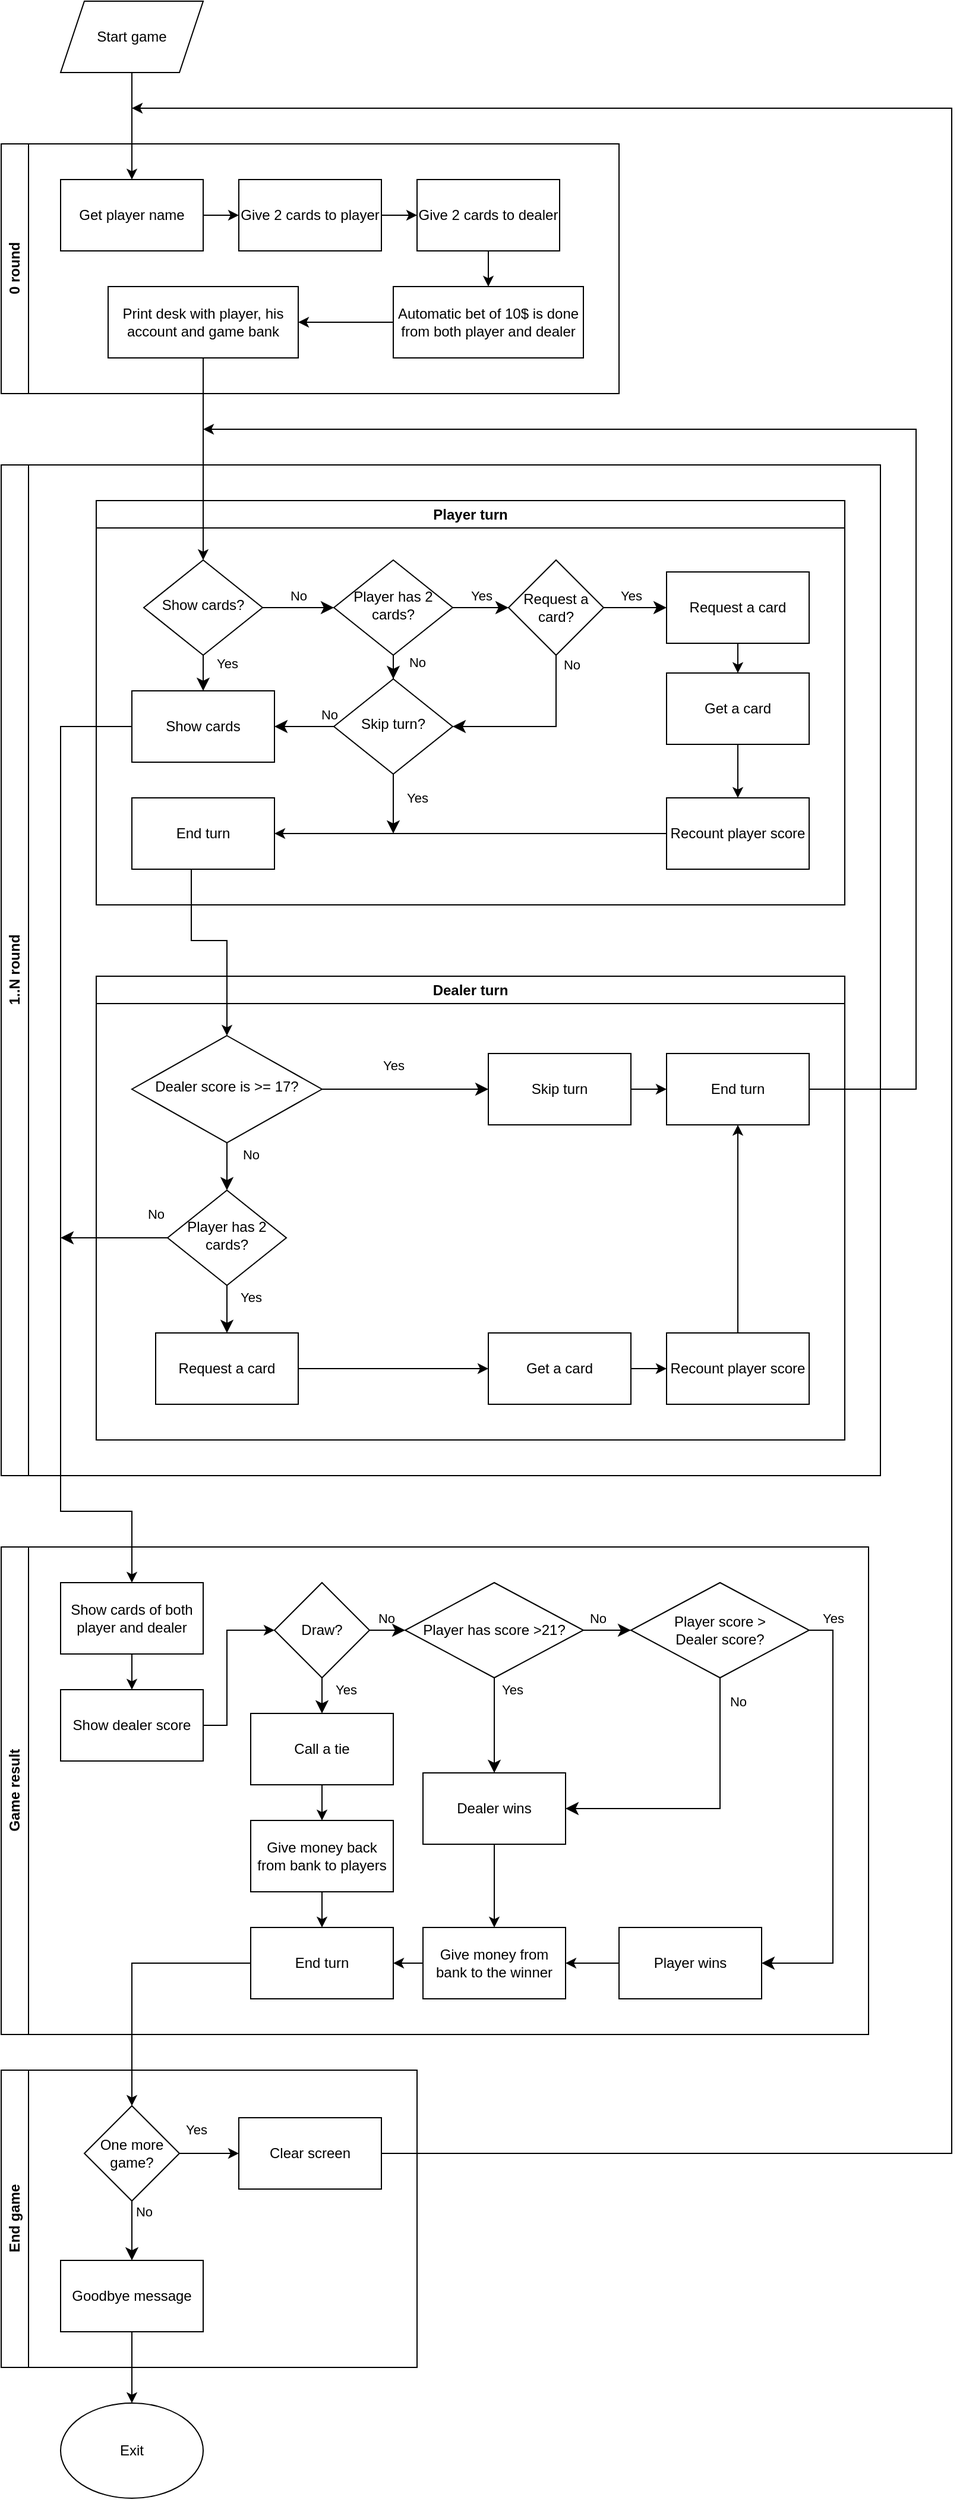 <mxfile version="21.7.5" type="device">
  <diagram id="C5RBs43oDa-KdzZeNtuy" name="Page-1">
    <mxGraphModel dx="1562" dy="909" grid="1" gridSize="10" guides="1" tooltips="1" connect="1" arrows="1" fold="1" page="1" pageScale="1" pageWidth="827" pageHeight="1169" math="0" shadow="0">
      <root>
        <mxCell id="WIyWlLk6GJQsqaUBKTNV-0" />
        <mxCell id="WIyWlLk6GJQsqaUBKTNV-1" parent="WIyWlLk6GJQsqaUBKTNV-0" />
        <mxCell id="ebOidqk7eM00ks_p__QI-0" value="Exit" style="ellipse;whiteSpace=wrap;html=1;" parent="WIyWlLk6GJQsqaUBKTNV-1" vertex="1">
          <mxGeometry x="80" y="2050" width="120" height="80" as="geometry" />
        </mxCell>
        <mxCell id="ebOidqk7eM00ks_p__QI-3" style="edgeStyle=orthogonalEdgeStyle;rounded=0;orthogonalLoop=1;jettySize=auto;html=1;" parent="WIyWlLk6GJQsqaUBKTNV-1" source="ebOidqk7eM00ks_p__QI-1" target="ebOidqk7eM00ks_p__QI-2" edge="1">
          <mxGeometry relative="1" as="geometry" />
        </mxCell>
        <mxCell id="ebOidqk7eM00ks_p__QI-1" value="Start game" style="shape=parallelogram;perimeter=parallelogramPerimeter;whiteSpace=wrap;html=1;fixedSize=1;" parent="WIyWlLk6GJQsqaUBKTNV-1" vertex="1">
          <mxGeometry x="80" y="30" width="120" height="60" as="geometry" />
        </mxCell>
        <mxCell id="ebOidqk7eM00ks_p__QI-15" value="0 round" style="swimlane;horizontal=0;whiteSpace=wrap;html=1;container=0;" parent="WIyWlLk6GJQsqaUBKTNV-1" vertex="1">
          <mxGeometry x="30" y="150" width="520" height="210" as="geometry">
            <mxRectangle x="150" y="100" width="40" height="70" as="alternateBounds" />
          </mxGeometry>
        </mxCell>
        <mxCell id="ebOidqk7eM00ks_p__QI-2" value="Get player&amp;nbsp;name" style="rounded=0;whiteSpace=wrap;html=1;container=0;" parent="ebOidqk7eM00ks_p__QI-15" vertex="1">
          <mxGeometry x="50" y="30" width="120" height="60" as="geometry" />
        </mxCell>
        <mxCell id="ebOidqk7eM00ks_p__QI-11" value="Give 2 cards to player" style="rounded=0;whiteSpace=wrap;html=1;container=0;" parent="ebOidqk7eM00ks_p__QI-15" vertex="1">
          <mxGeometry x="200" y="30" width="120" height="60" as="geometry" />
        </mxCell>
        <mxCell id="ebOidqk7eM00ks_p__QI-5" style="edgeStyle=orthogonalEdgeStyle;rounded=0;orthogonalLoop=1;jettySize=auto;html=1;" parent="ebOidqk7eM00ks_p__QI-15" source="ebOidqk7eM00ks_p__QI-2" target="ebOidqk7eM00ks_p__QI-11" edge="1">
          <mxGeometry relative="1" as="geometry">
            <mxPoint x="240" y="110" as="targetPoint" />
          </mxGeometry>
        </mxCell>
        <mxCell id="ebOidqk7eM00ks_p__QI-18" style="rounded=0;orthogonalLoop=1;jettySize=auto;html=1;edgeStyle=orthogonalEdgeStyle;" parent="ebOidqk7eM00ks_p__QI-15" source="ebOidqk7eM00ks_p__QI-13" target="ebOidqk7eM00ks_p__QI-17" edge="1">
          <mxGeometry relative="1" as="geometry" />
        </mxCell>
        <mxCell id="ebOidqk7eM00ks_p__QI-13" value="Give 2 cards to dealer" style="rounded=0;whiteSpace=wrap;html=1;container=0;" parent="ebOidqk7eM00ks_p__QI-15" vertex="1">
          <mxGeometry x="350" y="30" width="120" height="60" as="geometry" />
        </mxCell>
        <mxCell id="ebOidqk7eM00ks_p__QI-14" style="edgeStyle=orthogonalEdgeStyle;rounded=0;orthogonalLoop=1;jettySize=auto;html=1;" parent="ebOidqk7eM00ks_p__QI-15" source="ebOidqk7eM00ks_p__QI-11" target="ebOidqk7eM00ks_p__QI-13" edge="1">
          <mxGeometry relative="1" as="geometry" />
        </mxCell>
        <mxCell id="ebOidqk7eM00ks_p__QI-28" style="edgeStyle=orthogonalEdgeStyle;rounded=0;orthogonalLoop=1;jettySize=auto;html=1;" parent="ebOidqk7eM00ks_p__QI-15" source="ebOidqk7eM00ks_p__QI-17" target="ebOidqk7eM00ks_p__QI-8" edge="1">
          <mxGeometry relative="1" as="geometry" />
        </mxCell>
        <mxCell id="ebOidqk7eM00ks_p__QI-17" value="Automatic bet of 10$ is done from both player and dealer" style="rounded=0;whiteSpace=wrap;html=1;" parent="ebOidqk7eM00ks_p__QI-15" vertex="1">
          <mxGeometry x="330" y="120" width="160" height="60" as="geometry" />
        </mxCell>
        <mxCell id="ebOidqk7eM00ks_p__QI-8" value="Print desk with player, his account and game bank" style="rounded=0;whiteSpace=wrap;html=1;" parent="ebOidqk7eM00ks_p__QI-15" vertex="1">
          <mxGeometry x="90" y="120" width="160" height="60" as="geometry" />
        </mxCell>
        <mxCell id="ebOidqk7eM00ks_p__QI-19" value="1..N round" style="swimlane;horizontal=0;whiteSpace=wrap;html=1;container=0;swimlaneLine=1;connectable=1;" parent="WIyWlLk6GJQsqaUBKTNV-1" vertex="1">
          <mxGeometry x="30" y="420" width="740" height="850" as="geometry">
            <mxRectangle x="150" y="100" width="40" height="70" as="alternateBounds" />
          </mxGeometry>
        </mxCell>
        <mxCell id="ebOidqk7eM00ks_p__QI-23" style="edgeStyle=orthogonalEdgeStyle;rounded=0;orthogonalLoop=1;jettySize=auto;html=1;" parent="ebOidqk7eM00ks_p__QI-19" edge="1">
          <mxGeometry relative="1" as="geometry">
            <mxPoint x="430" y="110" as="targetPoint" />
          </mxGeometry>
        </mxCell>
        <mxCell id="ebOidqk7eM00ks_p__QI-25" style="edgeStyle=orthogonalEdgeStyle;rounded=0;orthogonalLoop=1;jettySize=auto;html=1;" parent="ebOidqk7eM00ks_p__QI-19" edge="1">
          <mxGeometry relative="1" as="geometry">
            <mxPoint x="330" y="50" as="sourcePoint" />
          </mxGeometry>
        </mxCell>
        <mxCell id="ebOidqk7eM00ks_p__QI-30" style="edgeStyle=orthogonalEdgeStyle;rounded=0;orthogonalLoop=1;jettySize=auto;html=1;" parent="ebOidqk7eM00ks_p__QI-19" edge="1">
          <mxGeometry relative="1" as="geometry">
            <mxPoint x="370" y="140" as="sourcePoint" />
          </mxGeometry>
        </mxCell>
        <mxCell id="ebOidqk7eM00ks_p__QI-31" value="Player turn" style="swimlane;whiteSpace=wrap;html=1;container=0;" parent="ebOidqk7eM00ks_p__QI-19" vertex="1">
          <mxGeometry x="80" y="30" width="630" height="340" as="geometry">
            <mxRectangle x="80" y="30" width="100" height="30" as="alternateBounds" />
          </mxGeometry>
        </mxCell>
        <mxCell id="WIyWlLk6GJQsqaUBKTNV-8" value="No" style="rounded=0;html=1;jettySize=auto;orthogonalLoop=1;fontSize=11;endArrow=classic;endFill=1;endSize=8;strokeWidth=1;shadow=0;labelBackgroundColor=none;edgeStyle=orthogonalEdgeStyle;" parent="ebOidqk7eM00ks_p__QI-31" source="WIyWlLk6GJQsqaUBKTNV-10" target="ebOidqk7eM00ks_p__QI-72" edge="1">
          <mxGeometry x="-0.84" y="-10" relative="1" as="geometry">
            <mxPoint as="offset" />
            <mxPoint x="-20" y="235" as="targetPoint" />
          </mxGeometry>
        </mxCell>
        <mxCell id="WIyWlLk6GJQsqaUBKTNV-10" value="Skip turn?" style="rhombus;whiteSpace=wrap;html=1;shadow=0;fontFamily=Helvetica;fontSize=12;align=center;strokeWidth=1;spacing=6;spacingTop=-4;" parent="ebOidqk7eM00ks_p__QI-31" vertex="1">
          <mxGeometry x="200" y="150" width="100" height="80" as="geometry" />
        </mxCell>
        <mxCell id="ebOidqk7eM00ks_p__QI-45" value="Show cards?" style="rhombus;whiteSpace=wrap;html=1;shadow=0;fontFamily=Helvetica;fontSize=12;align=center;strokeWidth=1;spacing=6;spacingTop=-4;" parent="ebOidqk7eM00ks_p__QI-31" vertex="1">
          <mxGeometry x="40" y="50" width="100" height="80" as="geometry" />
        </mxCell>
        <mxCell id="ebOidqk7eM00ks_p__QI-49" value="Player has 2 cards?" style="rhombus;whiteSpace=wrap;html=1;shadow=0;fontFamily=Helvetica;fontSize=12;align=center;strokeWidth=1;spacing=6;spacingTop=-4;" parent="ebOidqk7eM00ks_p__QI-31" vertex="1">
          <mxGeometry x="200" y="50" width="100" height="80" as="geometry" />
        </mxCell>
        <mxCell id="ebOidqk7eM00ks_p__QI-51" value="No" style="rounded=0;html=1;jettySize=auto;orthogonalLoop=1;fontSize=11;endArrow=classic;endFill=1;endSize=8;strokeWidth=1;shadow=0;labelBackgroundColor=none;edgeStyle=orthogonalEdgeStyle;" parent="ebOidqk7eM00ks_p__QI-31" source="ebOidqk7eM00ks_p__QI-49" target="WIyWlLk6GJQsqaUBKTNV-10" edge="1">
          <mxGeometry x="-0.8" y="20" relative="1" as="geometry">
            <mxPoint as="offset" />
            <mxPoint x="450" y="630" as="sourcePoint" />
            <mxPoint x="480" y="630" as="targetPoint" />
          </mxGeometry>
        </mxCell>
        <mxCell id="ebOidqk7eM00ks_p__QI-56" value="End turn" style="rounded=0;whiteSpace=wrap;html=1;" parent="ebOidqk7eM00ks_p__QI-31" vertex="1">
          <mxGeometry x="30" y="250" width="120" height="60" as="geometry" />
        </mxCell>
        <mxCell id="WIyWlLk6GJQsqaUBKTNV-9" value="Yes" style="edgeStyle=orthogonalEdgeStyle;rounded=0;html=1;jettySize=auto;orthogonalLoop=1;fontSize=11;endArrow=classic;endFill=1;endSize=8;strokeWidth=1;shadow=0;labelBackgroundColor=default;exitX=0.5;exitY=1;exitDx=0;exitDy=0;" parent="ebOidqk7eM00ks_p__QI-31" source="WIyWlLk6GJQsqaUBKTNV-10" edge="1">
          <mxGeometry x="-0.208" y="20" relative="1" as="geometry">
            <mxPoint as="offset" />
            <mxPoint x="250" y="280" as="targetPoint" />
          </mxGeometry>
        </mxCell>
        <mxCell id="ebOidqk7eM00ks_p__QI-66" style="edgeStyle=orthogonalEdgeStyle;rounded=0;orthogonalLoop=1;jettySize=auto;html=1;" parent="ebOidqk7eM00ks_p__QI-31" source="ebOidqk7eM00ks_p__QI-59" target="ebOidqk7eM00ks_p__QI-65" edge="1">
          <mxGeometry relative="1" as="geometry" />
        </mxCell>
        <mxCell id="ebOidqk7eM00ks_p__QI-59" value="Request a card" style="rounded=0;whiteSpace=wrap;html=1;" parent="ebOidqk7eM00ks_p__QI-31" vertex="1">
          <mxGeometry x="480" y="60" width="120" height="60" as="geometry" />
        </mxCell>
        <mxCell id="ebOidqk7eM00ks_p__QI-67" style="edgeStyle=orthogonalEdgeStyle;rounded=0;orthogonalLoop=1;jettySize=auto;html=1;" parent="ebOidqk7eM00ks_p__QI-31" source="ebOidqk7eM00ks_p__QI-65" target="ebOidqk7eM00ks_p__QI-64" edge="1">
          <mxGeometry relative="1" as="geometry" />
        </mxCell>
        <mxCell id="ebOidqk7eM00ks_p__QI-65" value="Get a card" style="rounded=0;whiteSpace=wrap;html=1;" parent="ebOidqk7eM00ks_p__QI-31" vertex="1">
          <mxGeometry x="480" y="145" width="120" height="60" as="geometry" />
        </mxCell>
        <mxCell id="ebOidqk7eM00ks_p__QI-64" value="Recount player score" style="rounded=0;whiteSpace=wrap;html=1;" parent="ebOidqk7eM00ks_p__QI-31" vertex="1">
          <mxGeometry x="480" y="250" width="120" height="60" as="geometry" />
        </mxCell>
        <mxCell id="ebOidqk7eM00ks_p__QI-57" style="edgeStyle=orthogonalEdgeStyle;rounded=0;orthogonalLoop=1;jettySize=auto;html=1;endArrow=classic;endFill=1;" parent="ebOidqk7eM00ks_p__QI-31" source="ebOidqk7eM00ks_p__QI-64" target="ebOidqk7eM00ks_p__QI-56" edge="1">
          <mxGeometry relative="1" as="geometry">
            <mxPoint x="770" y="280" as="targetPoint" />
          </mxGeometry>
        </mxCell>
        <mxCell id="ebOidqk7eM00ks_p__QI-47" value="No" style="rounded=0;html=1;jettySize=auto;orthogonalLoop=1;fontSize=11;endArrow=classic;endFill=1;endSize=8;strokeWidth=1;shadow=0;labelBackgroundColor=none;edgeStyle=orthogonalEdgeStyle;" parent="ebOidqk7eM00ks_p__QI-31" source="ebOidqk7eM00ks_p__QI-45" target="ebOidqk7eM00ks_p__QI-49" edge="1">
          <mxGeometry y="10" relative="1" as="geometry">
            <mxPoint as="offset" />
            <mxPoint x="140" y="100" as="sourcePoint" />
            <mxPoint x="80" y="680" as="targetPoint" />
          </mxGeometry>
        </mxCell>
        <mxCell id="ebOidqk7eM00ks_p__QI-70" value="Request a card?" style="rhombus;whiteSpace=wrap;html=1;" parent="ebOidqk7eM00ks_p__QI-31" vertex="1">
          <mxGeometry x="347" y="50" width="80" height="80" as="geometry" />
        </mxCell>
        <mxCell id="ebOidqk7eM00ks_p__QI-58" value="Yes" style="edgeStyle=orthogonalEdgeStyle;rounded=0;html=1;jettySize=auto;orthogonalLoop=1;fontSize=11;endArrow=classic;endFill=1;endSize=8;strokeWidth=1;shadow=0;labelBackgroundColor=none;entryX=0;entryY=0.5;entryDx=0;entryDy=0;" parent="ebOidqk7eM00ks_p__QI-31" source="ebOidqk7eM00ks_p__QI-49" target="ebOidqk7eM00ks_p__QI-70" edge="1">
          <mxGeometry y="10" relative="1" as="geometry">
            <mxPoint as="offset" />
            <mxPoint x="530" y="320" as="sourcePoint" />
            <mxPoint x="350" y="390" as="targetPoint" />
          </mxGeometry>
        </mxCell>
        <mxCell id="ebOidqk7eM00ks_p__QI-71" value="Yes" style="edgeStyle=orthogonalEdgeStyle;rounded=0;html=1;jettySize=auto;orthogonalLoop=1;fontSize=11;endArrow=classic;endFill=1;endSize=8;strokeWidth=1;shadow=0;labelBackgroundColor=none;" parent="ebOidqk7eM00ks_p__QI-31" source="ebOidqk7eM00ks_p__QI-70" target="ebOidqk7eM00ks_p__QI-59" edge="1">
          <mxGeometry x="-0.132" y="10" relative="1" as="geometry">
            <mxPoint as="offset" />
            <mxPoint x="337" y="220" as="sourcePoint" />
            <mxPoint x="397" y="140" as="targetPoint" />
          </mxGeometry>
        </mxCell>
        <mxCell id="ebOidqk7eM00ks_p__QI-72" value="Show cards" style="rounded=0;whiteSpace=wrap;html=1;" parent="ebOidqk7eM00ks_p__QI-31" vertex="1">
          <mxGeometry x="30" y="160" width="120" height="60" as="geometry" />
        </mxCell>
        <mxCell id="ebOidqk7eM00ks_p__QI-48" value="Yes" style="rounded=0;html=1;jettySize=auto;orthogonalLoop=1;fontSize=11;endArrow=classic;endFill=1;endSize=8;strokeWidth=1;shadow=0;labelBackgroundColor=none;edgeStyle=orthogonalEdgeStyle;" parent="ebOidqk7eM00ks_p__QI-31" source="ebOidqk7eM00ks_p__QI-45" target="ebOidqk7eM00ks_p__QI-72" edge="1">
          <mxGeometry x="-0.733" y="20" relative="1" as="geometry">
            <mxPoint as="offset" />
            <mxPoint x="-10" y="540" as="sourcePoint" />
            <mxPoint x="60" y="530" as="targetPoint" />
          </mxGeometry>
        </mxCell>
        <mxCell id="ebOidqk7eM00ks_p__QI-74" value="No" style="rounded=0;html=1;jettySize=auto;orthogonalLoop=1;fontSize=11;endArrow=classic;endFill=1;endSize=8;strokeWidth=1;shadow=0;labelBackgroundColor=none;edgeStyle=orthogonalEdgeStyle;entryX=1;entryY=0.5;entryDx=0;entryDy=0;exitX=0.5;exitY=1;exitDx=0;exitDy=0;" parent="ebOidqk7eM00ks_p__QI-31" source="ebOidqk7eM00ks_p__QI-70" target="WIyWlLk6GJQsqaUBKTNV-10" edge="1">
          <mxGeometry x="-0.896" y="13" relative="1" as="geometry">
            <mxPoint as="offset" />
            <mxPoint x="260" y="140" as="sourcePoint" />
            <mxPoint x="260" y="205" as="targetPoint" />
          </mxGeometry>
        </mxCell>
        <mxCell id="ebOidqk7eM00ks_p__QI-33" value="Dealer turn" style="swimlane;whiteSpace=wrap;html=1;container=0;" parent="ebOidqk7eM00ks_p__QI-19" vertex="1">
          <mxGeometry x="80" y="430" width="630" height="390" as="geometry">
            <mxRectangle x="80" y="410" width="100" height="30" as="alternateBounds" />
          </mxGeometry>
        </mxCell>
        <mxCell id="ebOidqk7eM00ks_p__QI-34" value="No" style="rounded=0;html=1;jettySize=auto;orthogonalLoop=1;fontSize=11;endArrow=classic;endFill=1;endSize=8;strokeWidth=1;shadow=0;labelBackgroundColor=none;edgeStyle=orthogonalEdgeStyle;" parent="ebOidqk7eM00ks_p__QI-33" source="ebOidqk7eM00ks_p__QI-35" target="eX4cUNvwnU4wcwtgO3sk-14" edge="1">
          <mxGeometry x="-0.5" y="20" relative="1" as="geometry">
            <mxPoint as="offset" />
            <mxPoint x="80" y="200" as="targetPoint" />
          </mxGeometry>
        </mxCell>
        <mxCell id="ebOidqk7eM00ks_p__QI-35" value="Dealer score is &amp;gt;= 17?" style="rhombus;whiteSpace=wrap;html=1;shadow=0;fontFamily=Helvetica;fontSize=12;align=center;strokeWidth=1;spacing=6;spacingTop=-4;" parent="ebOidqk7eM00ks_p__QI-33" vertex="1">
          <mxGeometry x="30" y="50" width="160" height="90" as="geometry" />
        </mxCell>
        <mxCell id="ebOidqk7eM00ks_p__QI-81" style="edgeStyle=orthogonalEdgeStyle;rounded=0;orthogonalLoop=1;jettySize=auto;html=1;" parent="ebOidqk7eM00ks_p__QI-33" source="ebOidqk7eM00ks_p__QI-78" target="ebOidqk7eM00ks_p__QI-82" edge="1">
          <mxGeometry relative="1" as="geometry" />
        </mxCell>
        <mxCell id="ebOidqk7eM00ks_p__QI-78" value="Request a card" style="rounded=0;whiteSpace=wrap;html=1;" parent="ebOidqk7eM00ks_p__QI-33" vertex="1">
          <mxGeometry x="50" y="300" width="120" height="60" as="geometry" />
        </mxCell>
        <mxCell id="ebOidqk7eM00ks_p__QI-79" style="edgeStyle=orthogonalEdgeStyle;rounded=0;orthogonalLoop=1;jettySize=auto;html=1;" parent="ebOidqk7eM00ks_p__QI-33" source="ebOidqk7eM00ks_p__QI-77" edge="1">
          <mxGeometry relative="1" as="geometry">
            <mxPoint x="90" y="-460" as="targetPoint" />
            <Array as="points">
              <mxPoint x="690" y="95" />
              <mxPoint x="690" y="-460" />
            </Array>
          </mxGeometry>
        </mxCell>
        <mxCell id="ebOidqk7eM00ks_p__QI-77" value="End turn" style="rounded=0;whiteSpace=wrap;html=1;" parent="ebOidqk7eM00ks_p__QI-33" vertex="1">
          <mxGeometry x="480" y="65" width="120" height="60" as="geometry" />
        </mxCell>
        <mxCell id="ebOidqk7eM00ks_p__QI-36" value="Yes" style="edgeStyle=orthogonalEdgeStyle;rounded=0;html=1;jettySize=auto;orthogonalLoop=1;fontSize=11;endArrow=classic;endFill=1;endSize=8;strokeWidth=1;shadow=0;labelBackgroundColor=none;" parent="ebOidqk7eM00ks_p__QI-33" source="ebOidqk7eM00ks_p__QI-35" target="MIcCLS9UHcvjyFF0eJE4-0" edge="1">
          <mxGeometry x="-0.149" y="20" relative="1" as="geometry">
            <mxPoint as="offset" />
            <mxPoint x="90" y="-330" as="sourcePoint" />
            <mxPoint x="190" y="160" as="targetPoint" />
          </mxGeometry>
        </mxCell>
        <mxCell id="ebOidqk7eM00ks_p__QI-84" style="edgeStyle=orthogonalEdgeStyle;rounded=0;orthogonalLoop=1;jettySize=auto;html=1;" parent="ebOidqk7eM00ks_p__QI-33" source="ebOidqk7eM00ks_p__QI-82" target="ebOidqk7eM00ks_p__QI-83" edge="1">
          <mxGeometry relative="1" as="geometry" />
        </mxCell>
        <mxCell id="ebOidqk7eM00ks_p__QI-82" value="Get a card" style="rounded=0;whiteSpace=wrap;html=1;" parent="ebOidqk7eM00ks_p__QI-33" vertex="1">
          <mxGeometry x="330" y="300" width="120" height="60" as="geometry" />
        </mxCell>
        <mxCell id="ebOidqk7eM00ks_p__QI-85" style="edgeStyle=orthogonalEdgeStyle;rounded=0;orthogonalLoop=1;jettySize=auto;html=1;" parent="ebOidqk7eM00ks_p__QI-33" source="ebOidqk7eM00ks_p__QI-83" target="ebOidqk7eM00ks_p__QI-77" edge="1">
          <mxGeometry relative="1" as="geometry" />
        </mxCell>
        <mxCell id="ebOidqk7eM00ks_p__QI-83" value="Recount player score" style="rounded=0;whiteSpace=wrap;html=1;" parent="ebOidqk7eM00ks_p__QI-33" vertex="1">
          <mxGeometry x="480" y="300" width="120" height="60" as="geometry" />
        </mxCell>
        <mxCell id="MIcCLS9UHcvjyFF0eJE4-2" style="edgeStyle=orthogonalEdgeStyle;rounded=0;orthogonalLoop=1;jettySize=auto;html=1;" parent="ebOidqk7eM00ks_p__QI-33" source="MIcCLS9UHcvjyFF0eJE4-0" target="ebOidqk7eM00ks_p__QI-77" edge="1">
          <mxGeometry relative="1" as="geometry" />
        </mxCell>
        <mxCell id="MIcCLS9UHcvjyFF0eJE4-0" value="Skip turn" style="rounded=0;whiteSpace=wrap;html=1;" parent="ebOidqk7eM00ks_p__QI-33" vertex="1">
          <mxGeometry x="330" y="65" width="120" height="60" as="geometry" />
        </mxCell>
        <mxCell id="eX4cUNvwnU4wcwtgO3sk-14" value="Player has 2 cards?" style="rhombus;whiteSpace=wrap;html=1;shadow=0;fontFamily=Helvetica;fontSize=12;align=center;strokeWidth=1;spacing=6;spacingTop=-4;" vertex="1" parent="ebOidqk7eM00ks_p__QI-33">
          <mxGeometry x="60" y="180" width="100" height="80" as="geometry" />
        </mxCell>
        <mxCell id="eX4cUNvwnU4wcwtgO3sk-15" value="No" style="rounded=0;html=1;jettySize=auto;orthogonalLoop=1;fontSize=11;endArrow=classic;endFill=1;endSize=8;strokeWidth=1;shadow=0;labelBackgroundColor=none;edgeStyle=orthogonalEdgeStyle;" edge="1" parent="ebOidqk7eM00ks_p__QI-33" source="eX4cUNvwnU4wcwtgO3sk-14">
          <mxGeometry x="-0.779" y="-20" relative="1" as="geometry">
            <mxPoint as="offset" />
            <mxPoint x="407" y="730" as="sourcePoint" />
            <mxPoint x="-30" y="220" as="targetPoint" />
          </mxGeometry>
        </mxCell>
        <mxCell id="eX4cUNvwnU4wcwtgO3sk-16" value="Yes" style="edgeStyle=orthogonalEdgeStyle;rounded=0;html=1;jettySize=auto;orthogonalLoop=1;fontSize=11;endArrow=classic;endFill=1;endSize=8;strokeWidth=1;shadow=0;labelBackgroundColor=none;" edge="1" parent="ebOidqk7eM00ks_p__QI-33" source="eX4cUNvwnU4wcwtgO3sk-14" target="ebOidqk7eM00ks_p__QI-78">
          <mxGeometry x="-0.5" y="20" relative="1" as="geometry">
            <mxPoint as="offset" />
            <mxPoint x="487" y="420" as="sourcePoint" />
            <mxPoint x="304" y="190" as="targetPoint" />
          </mxGeometry>
        </mxCell>
        <mxCell id="ebOidqk7eM00ks_p__QI-68" style="rounded=0;orthogonalLoop=1;jettySize=auto;html=1;entryX=0.5;entryY=0;entryDx=0;entryDy=0;edgeStyle=orthogonalEdgeStyle;" parent="ebOidqk7eM00ks_p__QI-19" source="ebOidqk7eM00ks_p__QI-56" target="ebOidqk7eM00ks_p__QI-35" edge="1">
          <mxGeometry relative="1" as="geometry">
            <mxPoint x="850" y="240" as="sourcePoint" />
            <Array as="points">
              <mxPoint x="160" y="400" />
              <mxPoint x="190" y="400" />
            </Array>
          </mxGeometry>
        </mxCell>
        <mxCell id="ebOidqk7eM00ks_p__QI-29" style="edgeStyle=orthogonalEdgeStyle;rounded=0;orthogonalLoop=1;jettySize=auto;html=1;exitX=0.5;exitY=1;exitDx=0;exitDy=0;endArrow=classic;endFill=1;" parent="WIyWlLk6GJQsqaUBKTNV-1" source="ebOidqk7eM00ks_p__QI-8" target="ebOidqk7eM00ks_p__QI-45" edge="1">
          <mxGeometry relative="1" as="geometry">
            <mxPoint x="160" y="450" as="targetPoint" />
          </mxGeometry>
        </mxCell>
        <mxCell id="ebOidqk7eM00ks_p__QI-38" value="Game result" style="swimlane;horizontal=0;whiteSpace=wrap;html=1;container=0;" parent="WIyWlLk6GJQsqaUBKTNV-1" vertex="1">
          <mxGeometry x="30" y="1330" width="730" height="410" as="geometry" />
        </mxCell>
        <mxCell id="ebOidqk7eM00ks_p__QI-41" value="Draw?" style="rhombus;whiteSpace=wrap;html=1;" parent="ebOidqk7eM00ks_p__QI-38" vertex="1">
          <mxGeometry x="230" y="30" width="80" height="80" as="geometry" />
        </mxCell>
        <mxCell id="ebOidqk7eM00ks_p__QI-60" value="Show cards of both player and dealer" style="rounded=0;whiteSpace=wrap;html=1;" parent="ebOidqk7eM00ks_p__QI-38" vertex="1">
          <mxGeometry x="50" y="30" width="120" height="60" as="geometry" />
        </mxCell>
        <mxCell id="ebOidqk7eM00ks_p__QI-63" style="edgeStyle=orthogonalEdgeStyle;rounded=0;orthogonalLoop=1;jettySize=auto;html=1;entryX=0;entryY=0.5;entryDx=0;entryDy=0;" parent="ebOidqk7eM00ks_p__QI-38" source="ebOidqk7eM00ks_p__QI-62" target="ebOidqk7eM00ks_p__QI-41" edge="1">
          <mxGeometry relative="1" as="geometry">
            <Array as="points">
              <mxPoint x="190" y="150" />
              <mxPoint x="190" y="70" />
            </Array>
          </mxGeometry>
        </mxCell>
        <mxCell id="ebOidqk7eM00ks_p__QI-62" value="Show dealer score" style="rounded=0;whiteSpace=wrap;html=1;" parent="ebOidqk7eM00ks_p__QI-38" vertex="1">
          <mxGeometry x="50" y="120" width="120" height="60" as="geometry" />
        </mxCell>
        <mxCell id="ebOidqk7eM00ks_p__QI-61" style="edgeStyle=orthogonalEdgeStyle;rounded=0;orthogonalLoop=1;jettySize=auto;html=1;" parent="ebOidqk7eM00ks_p__QI-38" source="ebOidqk7eM00ks_p__QI-60" target="ebOidqk7eM00ks_p__QI-62" edge="1">
          <mxGeometry relative="1" as="geometry" />
        </mxCell>
        <mxCell id="MIcCLS9UHcvjyFF0eJE4-3" value="Yes" style="edgeStyle=orthogonalEdgeStyle;rounded=0;html=1;jettySize=auto;orthogonalLoop=1;fontSize=11;endArrow=classic;endFill=1;endSize=8;strokeWidth=1;shadow=0;labelBackgroundColor=none;" parent="ebOidqk7eM00ks_p__QI-38" source="ebOidqk7eM00ks_p__QI-41" target="MIcCLS9UHcvjyFF0eJE4-5" edge="1">
          <mxGeometry x="0.2" y="20" relative="1" as="geometry">
            <mxPoint as="offset" />
            <mxPoint x="320" y="130" as="sourcePoint" />
            <mxPoint x="270" y="150" as="targetPoint" />
          </mxGeometry>
        </mxCell>
        <mxCell id="MIcCLS9UHcvjyFF0eJE4-7" style="edgeStyle=orthogonalEdgeStyle;rounded=0;orthogonalLoop=1;jettySize=auto;html=1;" parent="ebOidqk7eM00ks_p__QI-38" source="MIcCLS9UHcvjyFF0eJE4-5" target="MIcCLS9UHcvjyFF0eJE4-6" edge="1">
          <mxGeometry relative="1" as="geometry" />
        </mxCell>
        <mxCell id="MIcCLS9UHcvjyFF0eJE4-5" value="Call a tie" style="rounded=0;whiteSpace=wrap;html=1;" parent="ebOidqk7eM00ks_p__QI-38" vertex="1">
          <mxGeometry x="210" y="140" width="120" height="60" as="geometry" />
        </mxCell>
        <mxCell id="MIcCLS9UHcvjyFF0eJE4-9" style="edgeStyle=orthogonalEdgeStyle;rounded=0;orthogonalLoop=1;jettySize=auto;html=1;" parent="ebOidqk7eM00ks_p__QI-38" source="MIcCLS9UHcvjyFF0eJE4-6" target="MIcCLS9UHcvjyFF0eJE4-10" edge="1">
          <mxGeometry relative="1" as="geometry">
            <mxPoint x="270" y="450" as="targetPoint" />
          </mxGeometry>
        </mxCell>
        <mxCell id="MIcCLS9UHcvjyFF0eJE4-6" value="Give money back from bank to players" style="rounded=0;whiteSpace=wrap;html=1;" parent="ebOidqk7eM00ks_p__QI-38" vertex="1">
          <mxGeometry x="210" y="230" width="120" height="60" as="geometry" />
        </mxCell>
        <mxCell id="MIcCLS9UHcvjyFF0eJE4-10" value="End turn" style="rounded=0;whiteSpace=wrap;html=1;" parent="ebOidqk7eM00ks_p__QI-38" vertex="1">
          <mxGeometry x="210" y="320" width="120" height="60" as="geometry" />
        </mxCell>
        <mxCell id="MIcCLS9UHcvjyFF0eJE4-13" value="Dealer wins" style="rounded=0;whiteSpace=wrap;html=1;" parent="ebOidqk7eM00ks_p__QI-38" vertex="1">
          <mxGeometry x="355" y="190" width="120" height="60" as="geometry" />
        </mxCell>
        <mxCell id="MIcCLS9UHcvjyFF0eJE4-12" value="Player wins" style="rounded=0;whiteSpace=wrap;html=1;" parent="ebOidqk7eM00ks_p__QI-38" vertex="1">
          <mxGeometry x="520" y="320" width="120" height="60" as="geometry" />
        </mxCell>
        <mxCell id="MIcCLS9UHcvjyFF0eJE4-16" value="Player has score &amp;gt;21?" style="rhombus;whiteSpace=wrap;html=1;" parent="ebOidqk7eM00ks_p__QI-38" vertex="1">
          <mxGeometry x="340" y="30" width="150" height="80" as="geometry" />
        </mxCell>
        <mxCell id="MIcCLS9UHcvjyFF0eJE4-17" value="Yes" style="edgeStyle=orthogonalEdgeStyle;rounded=0;html=1;jettySize=auto;orthogonalLoop=1;fontSize=11;endArrow=classic;endFill=1;endSize=8;strokeWidth=1;shadow=0;labelBackgroundColor=none;" parent="ebOidqk7eM00ks_p__QI-38" source="MIcCLS9UHcvjyFF0eJE4-16" target="MIcCLS9UHcvjyFF0eJE4-13" edge="1">
          <mxGeometry x="-0.75" y="15" relative="1" as="geometry">
            <mxPoint as="offset" />
            <mxPoint x="500" y="130" as="sourcePoint" />
            <mxPoint x="450" y="140" as="targetPoint" />
          </mxGeometry>
        </mxCell>
        <mxCell id="MIcCLS9UHcvjyFF0eJE4-18" value="No" style="rounded=0;html=1;jettySize=auto;orthogonalLoop=1;fontSize=11;endArrow=classic;endFill=1;endSize=8;strokeWidth=1;shadow=0;labelBackgroundColor=none;edgeStyle=orthogonalEdgeStyle;" parent="ebOidqk7eM00ks_p__QI-38" source="MIcCLS9UHcvjyFF0eJE4-16" target="MIcCLS9UHcvjyFF0eJE4-19" edge="1">
          <mxGeometry x="-0.433" y="10" relative="1" as="geometry">
            <mxPoint as="offset" />
            <mxPoint x="570" y="70" as="targetPoint" />
            <mxPoint x="540" y="-400" as="sourcePoint" />
          </mxGeometry>
        </mxCell>
        <mxCell id="MIcCLS9UHcvjyFF0eJE4-4" value="No" style="rounded=0;html=1;jettySize=auto;orthogonalLoop=1;fontSize=11;endArrow=classic;endFill=1;endSize=8;strokeWidth=1;shadow=0;labelBackgroundColor=none;edgeStyle=orthogonalEdgeStyle;" parent="ebOidqk7eM00ks_p__QI-38" source="ebOidqk7eM00ks_p__QI-41" target="MIcCLS9UHcvjyFF0eJE4-16" edge="1">
          <mxGeometry x="-0.433" y="10" relative="1" as="geometry">
            <mxPoint as="offset" />
            <mxPoint x="390" y="70" as="targetPoint" />
            <mxPoint x="360" y="-400" as="sourcePoint" />
          </mxGeometry>
        </mxCell>
        <mxCell id="MIcCLS9UHcvjyFF0eJE4-19" value="Player score &amp;gt;&lt;br&gt;Dealer score?" style="rhombus;whiteSpace=wrap;html=1;" parent="ebOidqk7eM00ks_p__QI-38" vertex="1">
          <mxGeometry x="530" y="30" width="150" height="80" as="geometry" />
        </mxCell>
        <mxCell id="MIcCLS9UHcvjyFF0eJE4-20" value="Yes" style="edgeStyle=orthogonalEdgeStyle;rounded=0;html=1;jettySize=auto;orthogonalLoop=1;fontSize=11;endArrow=classic;endFill=1;endSize=8;strokeWidth=1;shadow=0;labelBackgroundColor=none;exitX=1;exitY=0.5;exitDx=0;exitDy=0;entryX=1;entryY=0.5;entryDx=0;entryDy=0;" parent="ebOidqk7eM00ks_p__QI-38" source="MIcCLS9UHcvjyFF0eJE4-19" target="MIcCLS9UHcvjyFF0eJE4-12" edge="1">
          <mxGeometry x="-0.889" y="-10" relative="1" as="geometry">
            <mxPoint x="10" y="-10" as="offset" />
            <mxPoint x="750" y="120" as="sourcePoint" />
            <mxPoint x="665" y="180" as="targetPoint" />
          </mxGeometry>
        </mxCell>
        <mxCell id="MIcCLS9UHcvjyFF0eJE4-21" value="No" style="rounded=0;html=1;jettySize=auto;orthogonalLoop=1;fontSize=11;endArrow=classic;endFill=1;endSize=8;strokeWidth=1;shadow=0;labelBackgroundColor=none;edgeStyle=orthogonalEdgeStyle;exitX=0.5;exitY=1;exitDx=0;exitDy=0;entryX=1;entryY=0.5;entryDx=0;entryDy=0;" parent="ebOidqk7eM00ks_p__QI-38" source="MIcCLS9UHcvjyFF0eJE4-19" target="MIcCLS9UHcvjyFF0eJE4-13" edge="1">
          <mxGeometry x="-0.833" y="15" relative="1" as="geometry">
            <mxPoint as="offset" />
            <mxPoint x="820" y="60" as="targetPoint" />
            <mxPoint x="790" y="-410" as="sourcePoint" />
          </mxGeometry>
        </mxCell>
        <mxCell id="MIcCLS9UHcvjyFF0eJE4-23" style="edgeStyle=orthogonalEdgeStyle;rounded=0;orthogonalLoop=1;jettySize=auto;html=1;" parent="ebOidqk7eM00ks_p__QI-38" source="MIcCLS9UHcvjyFF0eJE4-22" target="MIcCLS9UHcvjyFF0eJE4-10" edge="1">
          <mxGeometry relative="1" as="geometry" />
        </mxCell>
        <mxCell id="MIcCLS9UHcvjyFF0eJE4-22" value="Give money from bank to the winner" style="rounded=0;whiteSpace=wrap;html=1;" parent="ebOidqk7eM00ks_p__QI-38" vertex="1">
          <mxGeometry x="355" y="320" width="120" height="60" as="geometry" />
        </mxCell>
        <mxCell id="MIcCLS9UHcvjyFF0eJE4-14" style="edgeStyle=orthogonalEdgeStyle;rounded=0;orthogonalLoop=1;jettySize=auto;html=1;" parent="ebOidqk7eM00ks_p__QI-38" source="MIcCLS9UHcvjyFF0eJE4-13" target="MIcCLS9UHcvjyFF0eJE4-22" edge="1">
          <mxGeometry relative="1" as="geometry">
            <mxPoint x="415" y="350" as="targetPoint" />
          </mxGeometry>
        </mxCell>
        <mxCell id="MIcCLS9UHcvjyFF0eJE4-15" style="edgeStyle=orthogonalEdgeStyle;rounded=0;orthogonalLoop=1;jettySize=auto;html=1;" parent="ebOidqk7eM00ks_p__QI-38" source="MIcCLS9UHcvjyFF0eJE4-12" target="MIcCLS9UHcvjyFF0eJE4-22" edge="1">
          <mxGeometry relative="1" as="geometry" />
        </mxCell>
        <mxCell id="ebOidqk7eM00ks_p__QI-73" style="rounded=0;orthogonalLoop=1;jettySize=auto;html=1;exitX=0;exitY=0.5;exitDx=0;exitDy=0;edgeStyle=orthogonalEdgeStyle;entryX=0.5;entryY=0;entryDx=0;entryDy=0;" parent="WIyWlLk6GJQsqaUBKTNV-1" source="ebOidqk7eM00ks_p__QI-72" target="ebOidqk7eM00ks_p__QI-60" edge="1">
          <mxGeometry relative="1" as="geometry">
            <mxPoint x="140" y="645" as="sourcePoint" />
            <mxPoint x="160" y="1555" as="targetPoint" />
            <Array as="points">
              <mxPoint x="80" y="640" />
              <mxPoint x="80" y="1300" />
              <mxPoint x="140" y="1300" />
            </Array>
          </mxGeometry>
        </mxCell>
        <mxCell id="MIcCLS9UHcvjyFF0eJE4-8" value="End game" style="swimlane;horizontal=0;whiteSpace=wrap;html=1;container=0;" parent="WIyWlLk6GJQsqaUBKTNV-1" vertex="1">
          <mxGeometry x="30" y="1770" width="350" height="250" as="geometry" />
        </mxCell>
        <mxCell id="eX4cUNvwnU4wcwtgO3sk-8" style="edgeStyle=orthogonalEdgeStyle;rounded=0;orthogonalLoop=1;jettySize=auto;html=1;" edge="1" parent="MIcCLS9UHcvjyFF0eJE4-8" source="eX4cUNvwnU4wcwtgO3sk-0" target="eX4cUNvwnU4wcwtgO3sk-7">
          <mxGeometry relative="1" as="geometry" />
        </mxCell>
        <mxCell id="eX4cUNvwnU4wcwtgO3sk-10" value="Yes" style="edgeLabel;html=1;align=center;verticalAlign=middle;resizable=0;points=[];" vertex="1" connectable="0" parent="eX4cUNvwnU4wcwtgO3sk-8">
          <mxGeometry x="-0.432" y="-6" relative="1" as="geometry">
            <mxPoint y="-26" as="offset" />
          </mxGeometry>
        </mxCell>
        <mxCell id="eX4cUNvwnU4wcwtgO3sk-0" value="One more game?" style="rhombus;whiteSpace=wrap;html=1;" vertex="1" parent="MIcCLS9UHcvjyFF0eJE4-8">
          <mxGeometry x="70" y="30" width="80" height="80" as="geometry" />
        </mxCell>
        <mxCell id="eX4cUNvwnU4wcwtgO3sk-7" value="Clear screen" style="rounded=0;whiteSpace=wrap;html=1;" vertex="1" parent="MIcCLS9UHcvjyFF0eJE4-8">
          <mxGeometry x="200" y="40" width="120" height="60" as="geometry" />
        </mxCell>
        <mxCell id="eX4cUNvwnU4wcwtgO3sk-11" value="Goodbye message" style="rounded=0;whiteSpace=wrap;html=1;" vertex="1" parent="MIcCLS9UHcvjyFF0eJE4-8">
          <mxGeometry x="50" y="160" width="120" height="60" as="geometry" />
        </mxCell>
        <mxCell id="eX4cUNvwnU4wcwtgO3sk-2" value="No" style="rounded=0;html=1;jettySize=auto;orthogonalLoop=1;fontSize=11;endArrow=classic;endFill=1;endSize=8;strokeWidth=1;shadow=0;labelBackgroundColor=none;edgeStyle=orthogonalEdgeStyle;" edge="1" parent="MIcCLS9UHcvjyFF0eJE4-8" source="eX4cUNvwnU4wcwtgO3sk-0" target="eX4cUNvwnU4wcwtgO3sk-11">
          <mxGeometry x="-0.667" y="10" relative="1" as="geometry">
            <mxPoint as="offset" />
            <mxPoint x="270" y="150" as="targetPoint" />
            <mxPoint x="200" y="-400" as="sourcePoint" />
          </mxGeometry>
        </mxCell>
        <mxCell id="MIcCLS9UHcvjyFF0eJE4-11" style="edgeStyle=orthogonalEdgeStyle;rounded=0;orthogonalLoop=1;jettySize=auto;html=1;" parent="WIyWlLk6GJQsqaUBKTNV-1" source="MIcCLS9UHcvjyFF0eJE4-10" edge="1" target="eX4cUNvwnU4wcwtgO3sk-0">
          <mxGeometry relative="1" as="geometry">
            <mxPoint x="140" y="2150" as="targetPoint" />
          </mxGeometry>
        </mxCell>
        <mxCell id="eX4cUNvwnU4wcwtgO3sk-4" style="edgeStyle=orthogonalEdgeStyle;rounded=0;orthogonalLoop=1;jettySize=auto;html=1;" edge="1" parent="WIyWlLk6GJQsqaUBKTNV-1" source="eX4cUNvwnU4wcwtgO3sk-7">
          <mxGeometry relative="1" as="geometry">
            <mxPoint x="140" y="120" as="targetPoint" />
            <Array as="points">
              <mxPoint x="830" y="1840" />
              <mxPoint x="830" y="120" />
            </Array>
            <mxPoint x="650" y="955" as="sourcePoint" />
          </mxGeometry>
        </mxCell>
        <mxCell id="eX4cUNvwnU4wcwtgO3sk-12" style="edgeStyle=orthogonalEdgeStyle;rounded=0;orthogonalLoop=1;jettySize=auto;html=1;" edge="1" parent="WIyWlLk6GJQsqaUBKTNV-1" source="eX4cUNvwnU4wcwtgO3sk-11" target="ebOidqk7eM00ks_p__QI-0">
          <mxGeometry relative="1" as="geometry" />
        </mxCell>
      </root>
    </mxGraphModel>
  </diagram>
</mxfile>
